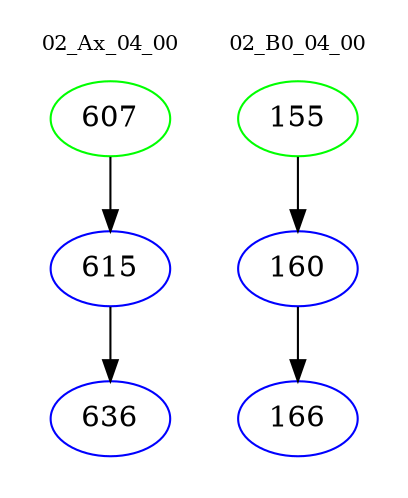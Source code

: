 digraph{
subgraph cluster_0 {
color = white
label = "02_Ax_04_00";
fontsize=10;
T0_607 [label="607", color="green"]
T0_607 -> T0_615 [color="black"]
T0_615 [label="615", color="blue"]
T0_615 -> T0_636 [color="black"]
T0_636 [label="636", color="blue"]
}
subgraph cluster_1 {
color = white
label = "02_B0_04_00";
fontsize=10;
T1_155 [label="155", color="green"]
T1_155 -> T1_160 [color="black"]
T1_160 [label="160", color="blue"]
T1_160 -> T1_166 [color="black"]
T1_166 [label="166", color="blue"]
}
}
